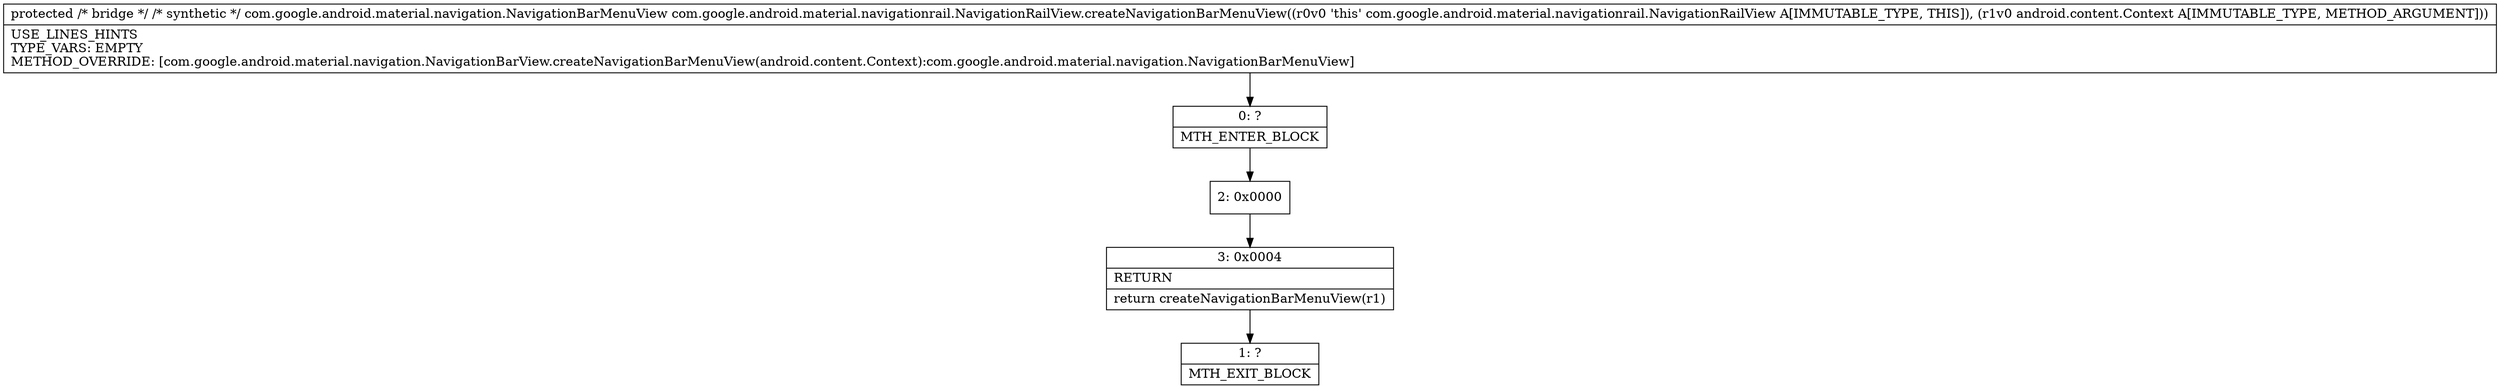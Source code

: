 digraph "CFG forcom.google.android.material.navigationrail.NavigationRailView.createNavigationBarMenuView(Landroid\/content\/Context;)Lcom\/google\/android\/material\/navigation\/NavigationBarMenuView;" {
Node_0 [shape=record,label="{0\:\ ?|MTH_ENTER_BLOCK\l}"];
Node_2 [shape=record,label="{2\:\ 0x0000}"];
Node_3 [shape=record,label="{3\:\ 0x0004|RETURN\l|return createNavigationBarMenuView(r1)\l}"];
Node_1 [shape=record,label="{1\:\ ?|MTH_EXIT_BLOCK\l}"];
MethodNode[shape=record,label="{protected \/* bridge *\/ \/* synthetic *\/ com.google.android.material.navigation.NavigationBarMenuView com.google.android.material.navigationrail.NavigationRailView.createNavigationBarMenuView((r0v0 'this' com.google.android.material.navigationrail.NavigationRailView A[IMMUTABLE_TYPE, THIS]), (r1v0 android.content.Context A[IMMUTABLE_TYPE, METHOD_ARGUMENT]))  | USE_LINES_HINTS\lTYPE_VARS: EMPTY\lMETHOD_OVERRIDE: [com.google.android.material.navigation.NavigationBarView.createNavigationBarMenuView(android.content.Context):com.google.android.material.navigation.NavigationBarMenuView]\l}"];
MethodNode -> Node_0;Node_0 -> Node_2;
Node_2 -> Node_3;
Node_3 -> Node_1;
}

